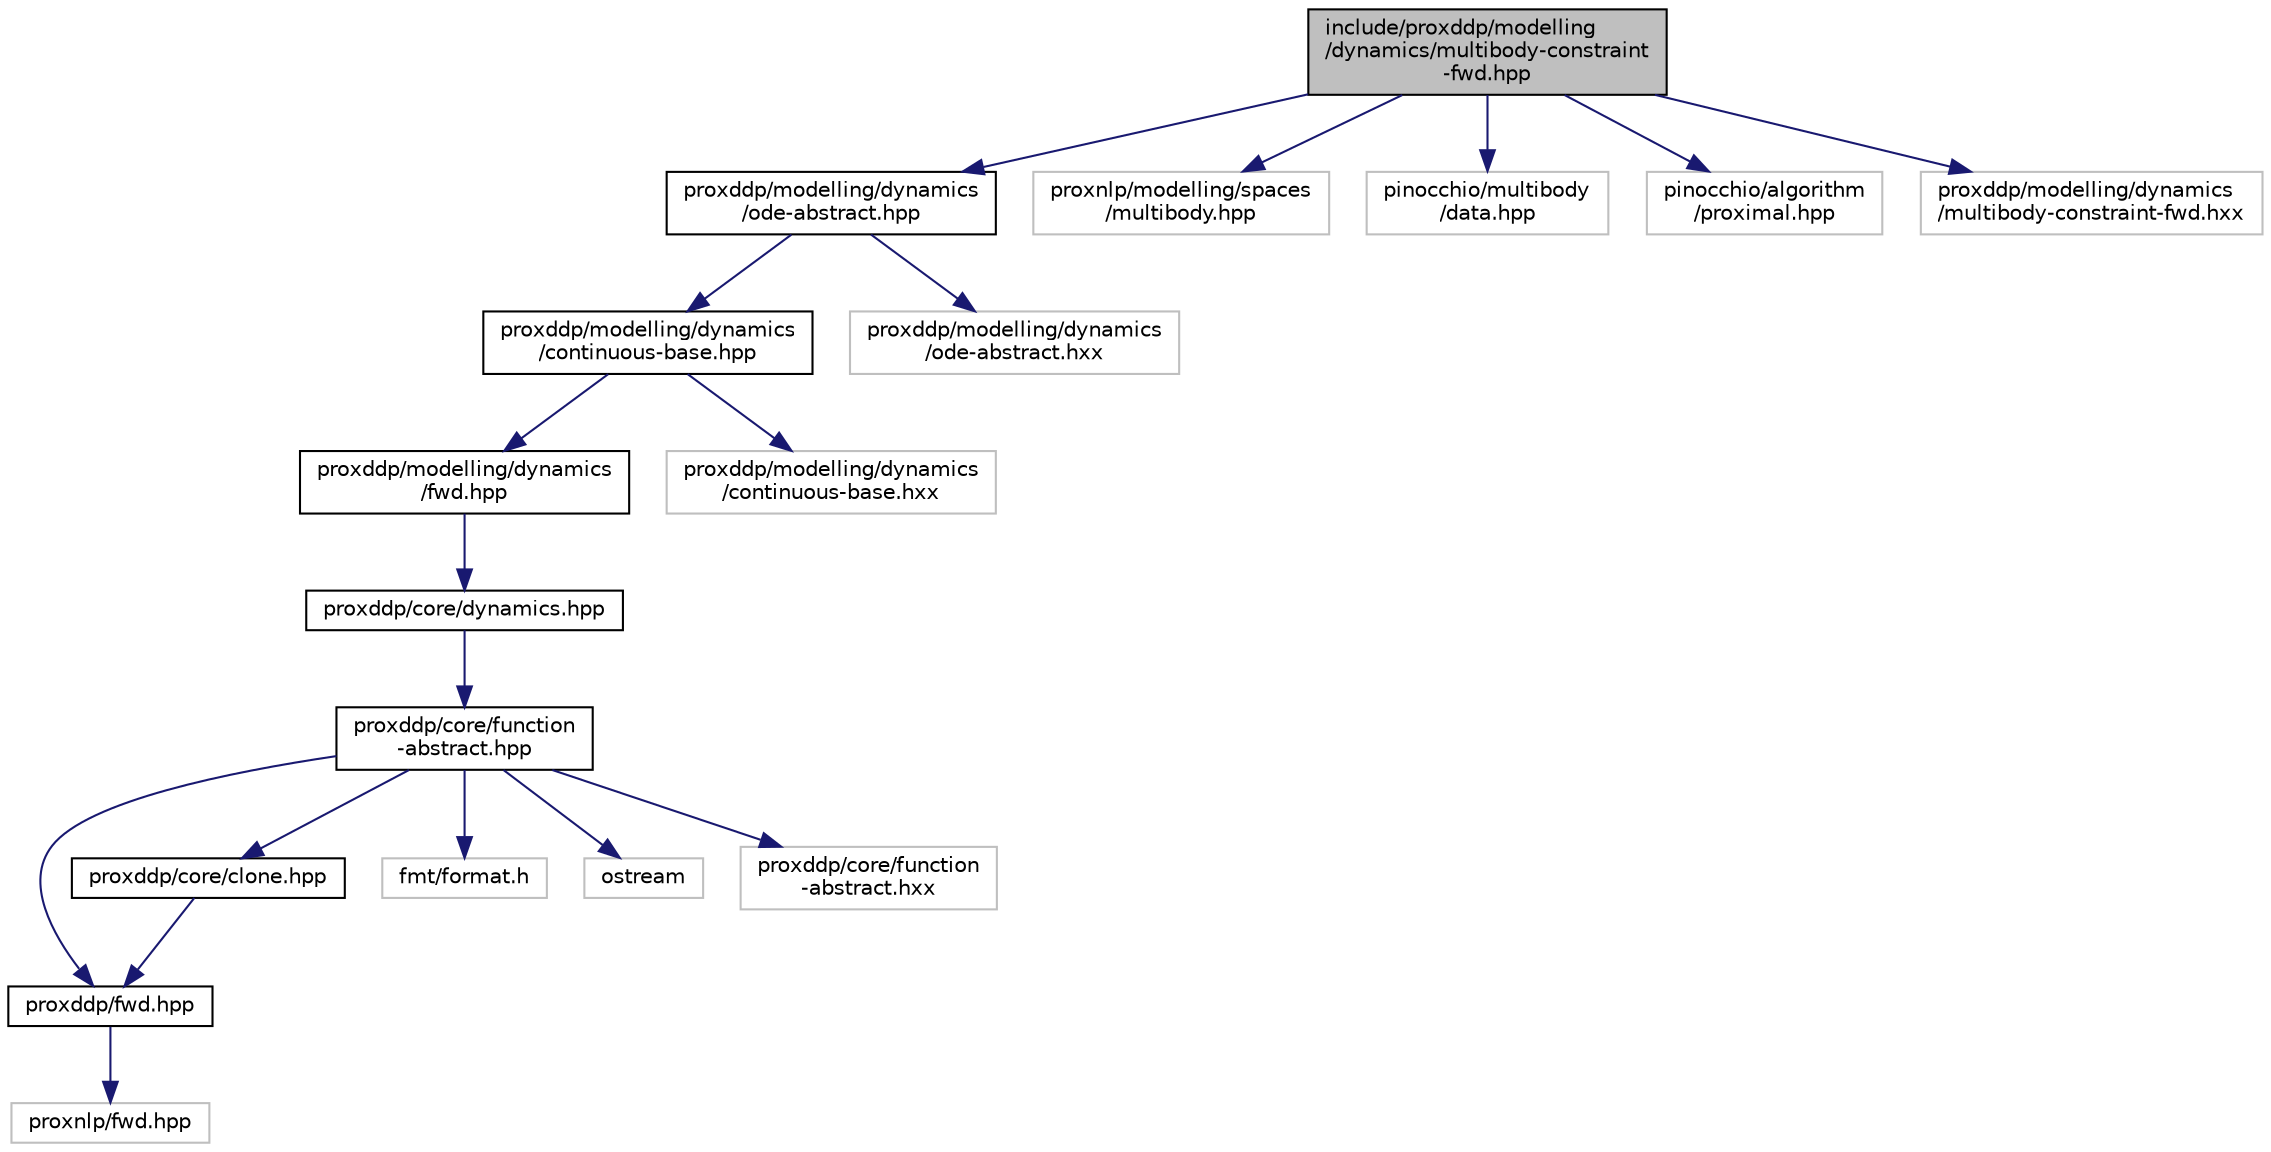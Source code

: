 digraph "include/proxddp/modelling/dynamics/multibody-constraint-fwd.hpp"
{
 // LATEX_PDF_SIZE
  bgcolor="transparent";
  edge [fontname="Helvetica",fontsize="10",labelfontname="Helvetica",labelfontsize="10"];
  node [fontname="Helvetica",fontsize="10",shape=record];
  Node1 [label="include/proxddp/modelling\l/dynamics/multibody-constraint\l-fwd.hpp",height=0.2,width=0.4,color="black", fillcolor="grey75", style="filled", fontcolor="black",tooltip=" "];
  Node1 -> Node2 [color="midnightblue",fontsize="10",style="solid",fontname="Helvetica"];
  Node2 [label="proxddp/modelling/dynamics\l/ode-abstract.hpp",height=0.2,width=0.4,color="black",URL="$ode-abstract_8hpp.html",tooltip="Defines a class representing ODEs."];
  Node2 -> Node3 [color="midnightblue",fontsize="10",style="solid",fontname="Helvetica"];
  Node3 [label="proxddp/modelling/dynamics\l/continuous-base.hpp",height=0.2,width=0.4,color="black",URL="$continuous-base_8hpp.html",tooltip="Base definitions for continuous dynamics."];
  Node3 -> Node4 [color="midnightblue",fontsize="10",style="solid",fontname="Helvetica"];
  Node4 [label="proxddp/modelling/dynamics\l/fwd.hpp",height=0.2,width=0.4,color="black",URL="$modelling_2dynamics_2fwd_8hpp.html",tooltip=" "];
  Node4 -> Node5 [color="midnightblue",fontsize="10",style="solid",fontname="Helvetica"];
  Node5 [label="proxddp/core/dynamics.hpp",height=0.2,width=0.4,color="black",URL="$dynamics_8hpp.html",tooltip=" "];
  Node5 -> Node6 [color="midnightblue",fontsize="10",style="solid",fontname="Helvetica"];
  Node6 [label="proxddp/core/function\l-abstract.hpp",height=0.2,width=0.4,color="black",URL="$function-abstract_8hpp.html",tooltip="Base definitions for ternary functions."];
  Node6 -> Node7 [color="midnightblue",fontsize="10",style="solid",fontname="Helvetica"];
  Node7 [label="proxddp/fwd.hpp",height=0.2,width=0.4,color="black",URL="$fwd_8hpp.html",tooltip="Forward declarations."];
  Node7 -> Node8 [color="midnightblue",fontsize="10",style="solid",fontname="Helvetica"];
  Node8 [label="proxnlp/fwd.hpp",height=0.2,width=0.4,color="grey75",tooltip=" "];
  Node6 -> Node9 [color="midnightblue",fontsize="10",style="solid",fontname="Helvetica"];
  Node9 [label="proxddp/core/clone.hpp",height=0.2,width=0.4,color="black",URL="$clone_8hpp.html",tooltip=" "];
  Node9 -> Node7 [color="midnightblue",fontsize="10",style="solid",fontname="Helvetica"];
  Node6 -> Node10 [color="midnightblue",fontsize="10",style="solid",fontname="Helvetica"];
  Node10 [label="fmt/format.h",height=0.2,width=0.4,color="grey75",tooltip=" "];
  Node6 -> Node11 [color="midnightblue",fontsize="10",style="solid",fontname="Helvetica"];
  Node11 [label="ostream",height=0.2,width=0.4,color="grey75",tooltip=" "];
  Node6 -> Node12 [color="midnightblue",fontsize="10",style="solid",fontname="Helvetica"];
  Node12 [label="proxddp/core/function\l-abstract.hxx",height=0.2,width=0.4,color="grey75",tooltip=" "];
  Node3 -> Node13 [color="midnightblue",fontsize="10",style="solid",fontname="Helvetica"];
  Node13 [label="proxddp/modelling/dynamics\l/continuous-base.hxx",height=0.2,width=0.4,color="grey75",tooltip=" "];
  Node2 -> Node14 [color="midnightblue",fontsize="10",style="solid",fontname="Helvetica"];
  Node14 [label="proxddp/modelling/dynamics\l/ode-abstract.hxx",height=0.2,width=0.4,color="grey75",tooltip=" "];
  Node1 -> Node15 [color="midnightblue",fontsize="10",style="solid",fontname="Helvetica"];
  Node15 [label="proxnlp/modelling/spaces\l/multibody.hpp",height=0.2,width=0.4,color="grey75",tooltip=" "];
  Node1 -> Node16 [color="midnightblue",fontsize="10",style="solid",fontname="Helvetica"];
  Node16 [label="pinocchio/multibody\l/data.hpp",height=0.2,width=0.4,color="grey75",tooltip=" "];
  Node1 -> Node17 [color="midnightblue",fontsize="10",style="solid",fontname="Helvetica"];
  Node17 [label="pinocchio/algorithm\l/proximal.hpp",height=0.2,width=0.4,color="grey75",tooltip=" "];
  Node1 -> Node18 [color="midnightblue",fontsize="10",style="solid",fontname="Helvetica"];
  Node18 [label="proxddp/modelling/dynamics\l/multibody-constraint-fwd.hxx",height=0.2,width=0.4,color="grey75",tooltip=" "];
}
